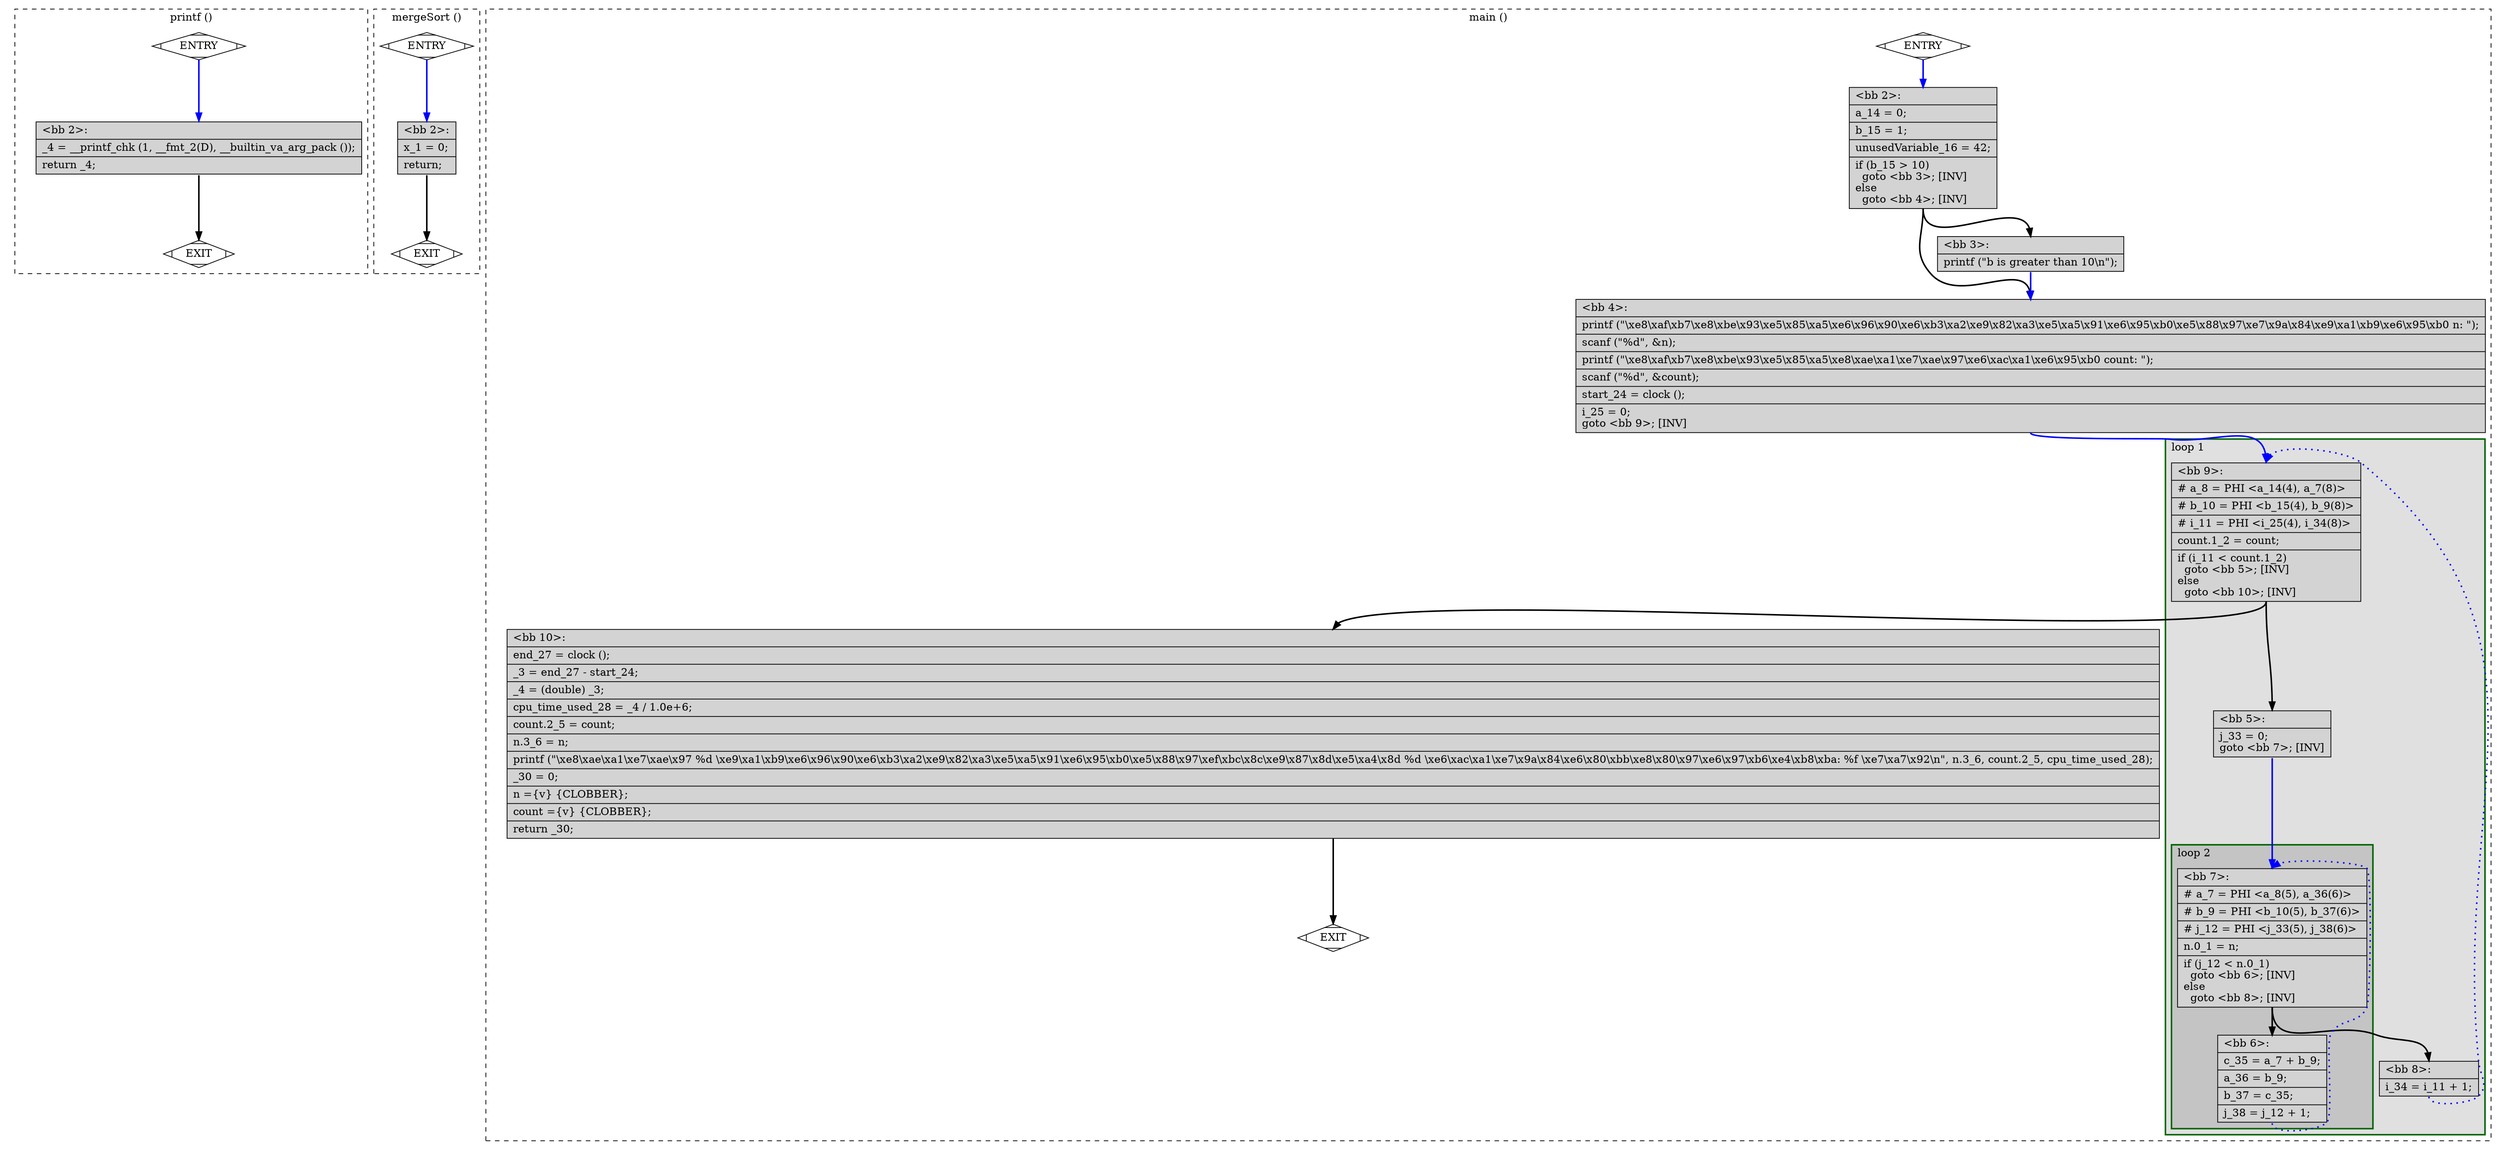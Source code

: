 digraph "main.c.024t.local-fnsummary1" {
overlap=false;
subgraph "cluster_printf" {
	style="dashed";
	color="black";
	label="printf ()";
	fn_15_basic_block_0 [shape=Mdiamond,style=filled,fillcolor=white,label="ENTRY"];

	fn_15_basic_block_1 [shape=Mdiamond,style=filled,fillcolor=white,label="EXIT"];

	fn_15_basic_block_2 [shape=record,style=filled,fillcolor=lightgrey,label="{\<bb\ 2\>:\l\
|_4\ =\ __printf_chk\ (1,\ __fmt_2(D),\ __builtin_va_arg_pack\ ());\l\
|return\ _4;\l\
}"];

	fn_15_basic_block_0:s -> fn_15_basic_block_2:n [style="solid,bold",color=blue,weight=100,constraint=true];
	fn_15_basic_block_2:s -> fn_15_basic_block_1:n [style="solid,bold",color=black,weight=10,constraint=true];
	fn_15_basic_block_0:s -> fn_15_basic_block_1:n [style="invis",constraint=true];
}
subgraph "cluster_mergeSort" {
	style="dashed";
	color="black";
	label="mergeSort ()";
	fn_23_basic_block_0 [shape=Mdiamond,style=filled,fillcolor=white,label="ENTRY"];

	fn_23_basic_block_1 [shape=Mdiamond,style=filled,fillcolor=white,label="EXIT"];

	fn_23_basic_block_2 [shape=record,style=filled,fillcolor=lightgrey,label="{\<bb\ 2\>:\l\
|x_1\ =\ 0;\l\
|return;\l\
}"];

	fn_23_basic_block_0:s -> fn_23_basic_block_2:n [style="solid,bold",color=blue,weight=100,constraint=true];
	fn_23_basic_block_2:s -> fn_23_basic_block_1:n [style="solid,bold",color=black,weight=10,constraint=true];
	fn_23_basic_block_0:s -> fn_23_basic_block_1:n [style="invis",constraint=true];
}
subgraph "cluster_main" {
	style="dashed";
	color="black";
	label="main ()";
	subgraph cluster_24_1 {
	style="filled";
	color="darkgreen";
	fillcolor="grey88";
	label="loop 1";
	labeljust=l;
	penwidth=2;
	subgraph cluster_24_2 {
	style="filled";
	color="darkgreen";
	fillcolor="grey77";
	label="loop 2";
	labeljust=l;
	penwidth=2;
	fn_24_basic_block_7 [shape=record,style=filled,fillcolor=lightgrey,label="{\<bb\ 7\>:\l\
|#\ a_7\ =\ PHI\ \<a_8(5),\ a_36(6)\>\l\
|#\ b_9\ =\ PHI\ \<b_10(5),\ b_37(6)\>\l\
|#\ j_12\ =\ PHI\ \<j_33(5),\ j_38(6)\>\l\
|n.0_1\ =\ n;\l\
|if\ (j_12\ \<\ n.0_1)\l\
\ \ goto\ \<bb\ 6\>;\ [INV]\l\
else\l\
\ \ goto\ \<bb\ 8\>;\ [INV]\l\
}"];

	fn_24_basic_block_6 [shape=record,style=filled,fillcolor=lightgrey,label="{\<bb\ 6\>:\l\
|c_35\ =\ a_7\ +\ b_9;\l\
|a_36\ =\ b_9;\l\
|b_37\ =\ c_35;\l\
|j_38\ =\ j_12\ +\ 1;\l\
}"];

	}
	fn_24_basic_block_9 [shape=record,style=filled,fillcolor=lightgrey,label="{\<bb\ 9\>:\l\
|#\ a_8\ =\ PHI\ \<a_14(4),\ a_7(8)\>\l\
|#\ b_10\ =\ PHI\ \<b_15(4),\ b_9(8)\>\l\
|#\ i_11\ =\ PHI\ \<i_25(4),\ i_34(8)\>\l\
|count.1_2\ =\ count;\l\
|if\ (i_11\ \<\ count.1_2)\l\
\ \ goto\ \<bb\ 5\>;\ [INV]\l\
else\l\
\ \ goto\ \<bb\ 10\>;\ [INV]\l\
}"];

	fn_24_basic_block_5 [shape=record,style=filled,fillcolor=lightgrey,label="{\<bb\ 5\>:\l\
|j_33\ =\ 0;\l\
goto\ \<bb\ 7\>;\ [INV]\l\
}"];

	fn_24_basic_block_8 [shape=record,style=filled,fillcolor=lightgrey,label="{\<bb\ 8\>:\l\
|i_34\ =\ i_11\ +\ 1;\l\
}"];

	}
	fn_24_basic_block_0 [shape=Mdiamond,style=filled,fillcolor=white,label="ENTRY"];

	fn_24_basic_block_1 [shape=Mdiamond,style=filled,fillcolor=white,label="EXIT"];

	fn_24_basic_block_2 [shape=record,style=filled,fillcolor=lightgrey,label="{\<bb\ 2\>:\l\
|a_14\ =\ 0;\l\
|b_15\ =\ 1;\l\
|unusedVariable_16\ =\ 42;\l\
|if\ (b_15\ \>\ 10)\l\
\ \ goto\ \<bb\ 3\>;\ [INV]\l\
else\l\
\ \ goto\ \<bb\ 4\>;\ [INV]\l\
}"];

	fn_24_basic_block_3 [shape=record,style=filled,fillcolor=lightgrey,label="{\<bb\ 3\>:\l\
|printf\ (\"b\ is\ greater\ than\ 10\\n\");\l\
}"];

	fn_24_basic_block_4 [shape=record,style=filled,fillcolor=lightgrey,label="{\<bb\ 4\>:\l\
|printf\ (\"\\xe8\\xaf\\xb7\\xe8\\xbe\\x93\\xe5\\x85\\xa5\\xe6\\x96\\x90\\xe6\\xb3\\xa2\\xe9\\x82\\xa3\\xe5\\xa5\\x91\\xe6\\x95\\xb0\\xe5\\x88\\x97\\xe7\\x9a\\x84\\xe9\\xa1\\xb9\\xe6\\x95\\xb0\ n:\ \");\l\
|scanf\ (\"%d\",\ &n);\l\
|printf\ (\"\\xe8\\xaf\\xb7\\xe8\\xbe\\x93\\xe5\\x85\\xa5\\xe8\\xae\\xa1\\xe7\\xae\\x97\\xe6\\xac\\xa1\\xe6\\x95\\xb0\ count:\ \");\l\
|scanf\ (\"%d\",\ &count);\l\
|start_24\ =\ clock\ ();\l\
|i_25\ =\ 0;\l\
goto\ \<bb\ 9\>;\ [INV]\l\
}"];

	fn_24_basic_block_10 [shape=record,style=filled,fillcolor=lightgrey,label="{\<bb\ 10\>:\l\
|end_27\ =\ clock\ ();\l\
|_3\ =\ end_27\ -\ start_24;\l\
|_4\ =\ (double)\ _3;\l\
|cpu_time_used_28\ =\ _4\ /\ 1.0e+6;\l\
|count.2_5\ =\ count;\l\
|n.3_6\ =\ n;\l\
|printf\ (\"\\xe8\\xae\\xa1\\xe7\\xae\\x97\ %d\ \\xe9\\xa1\\xb9\\xe6\\x96\\x90\\xe6\\xb3\\xa2\\xe9\\x82\\xa3\\xe5\\xa5\\x91\\xe6\\x95\\xb0\\xe5\\x88\\x97\\xef\\xbc\\x8c\\xe9\\x87\\x8d\\xe5\\xa4\\x8d\ %d\ \\xe6\\xac\\xa1\\xe7\\x9a\\x84\\xe6\\x80\\xbb\\xe8\\x80\\x97\\xe6\\x97\\xb6\\xe4\\xb8\\xba:\ %f\ \\xe7\\xa7\\x92\\n\",\ n.3_6,\ count.2_5,\ cpu_time_used_28);\l\
|_30\ =\ 0;\l\
|n\ =\{v\}\ \{CLOBBER\};\l\
|count\ =\{v\}\ \{CLOBBER\};\l\
|return\ _30;\l\
}"];

	fn_24_basic_block_0:s -> fn_24_basic_block_2:n [style="solid,bold",color=blue,weight=100,constraint=true];
	fn_24_basic_block_2:s -> fn_24_basic_block_3:n [style="solid,bold",color=black,weight=10,constraint=true];
	fn_24_basic_block_2:s -> fn_24_basic_block_4:n [style="solid,bold",color=black,weight=10,constraint=true];
	fn_24_basic_block_3:s -> fn_24_basic_block_4:n [style="solid,bold",color=blue,weight=100,constraint=true];
	fn_24_basic_block_4:s -> fn_24_basic_block_9:n [style="solid,bold",color=blue,weight=100,constraint=true];
	fn_24_basic_block_5:s -> fn_24_basic_block_7:n [style="solid,bold",color=blue,weight=100,constraint=true];
	fn_24_basic_block_6:s -> fn_24_basic_block_7:n [style="dotted,bold",color=blue,weight=10,constraint=false];
	fn_24_basic_block_7:s -> fn_24_basic_block_6:n [style="solid,bold",color=black,weight=10,constraint=true];
	fn_24_basic_block_7:s -> fn_24_basic_block_8:n [style="solid,bold",color=black,weight=10,constraint=true];
	fn_24_basic_block_8:s -> fn_24_basic_block_9:n [style="dotted,bold",color=blue,weight=10,constraint=false];
	fn_24_basic_block_9:s -> fn_24_basic_block_5:n [style="solid,bold",color=black,weight=10,constraint=true];
	fn_24_basic_block_9:s -> fn_24_basic_block_10:n [style="solid,bold",color=black,weight=10,constraint=true];
	fn_24_basic_block_10:s -> fn_24_basic_block_1:n [style="solid,bold",color=black,weight=10,constraint=true];
	fn_24_basic_block_0:s -> fn_24_basic_block_1:n [style="invis",constraint=true];
}
}
